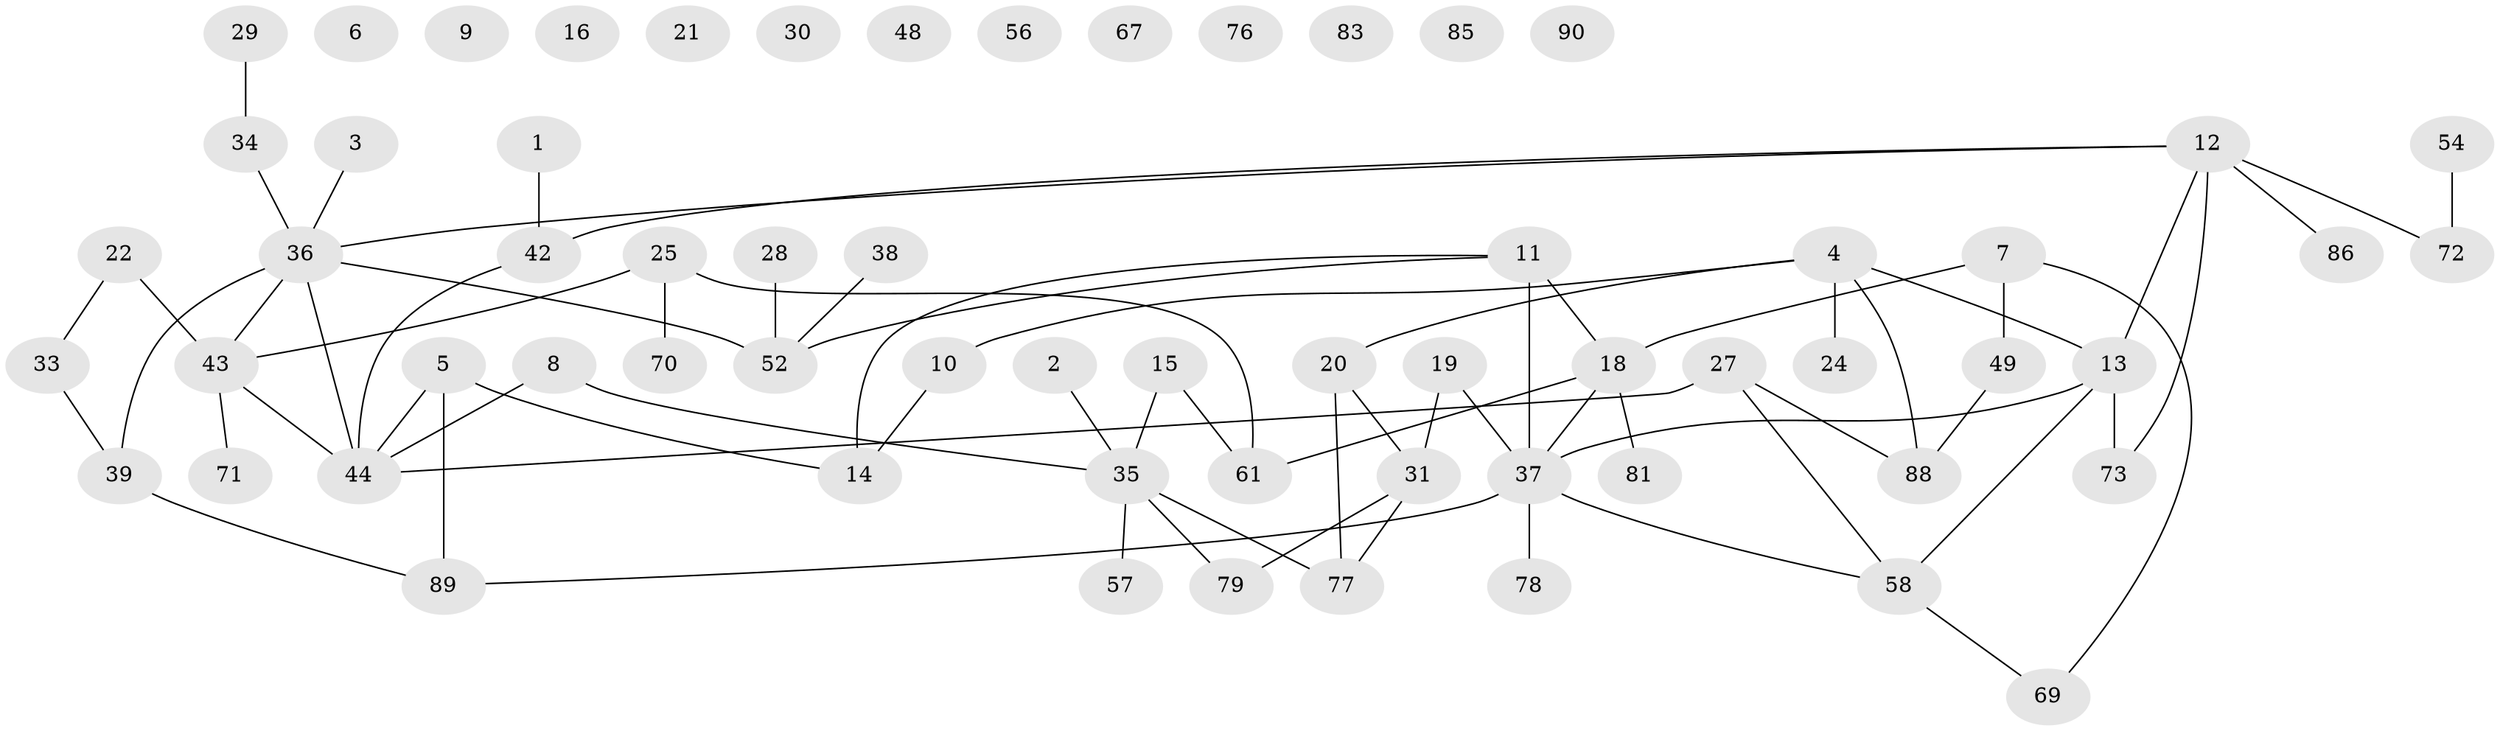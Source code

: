 // original degree distribution, {1: 0.22826086956521738, 2: 0.2826086956521739, 0: 0.11956521739130435, 3: 0.18478260869565216, 5: 0.043478260869565216, 6: 0.03260869565217391, 4: 0.10869565217391304}
// Generated by graph-tools (version 1.1) at 2025/41/03/06/25 10:41:23]
// undirected, 63 vertices, 71 edges
graph export_dot {
graph [start="1"]
  node [color=gray90,style=filled];
  1;
  2 [super="+64"];
  3;
  4 [super="+17"];
  5 [super="+26"];
  6;
  7 [super="+50"];
  8;
  9;
  10 [super="+51"];
  11 [super="+59"];
  12 [super="+23"];
  13 [super="+32"];
  14;
  15;
  16;
  18 [super="+62"];
  19 [super="+84"];
  20 [super="+60"];
  21;
  22;
  24;
  25 [super="+46"];
  27 [super="+80"];
  28 [super="+41"];
  29;
  30;
  31 [super="+82"];
  33 [super="+53"];
  34;
  35 [super="+87"];
  36 [super="+40"];
  37 [super="+65"];
  38 [super="+47"];
  39 [super="+63"];
  42 [super="+55"];
  43 [super="+45"];
  44 [super="+66"];
  48;
  49;
  52 [super="+74"];
  54;
  56;
  57;
  58 [super="+68"];
  61 [super="+75"];
  67;
  69;
  70;
  71;
  72;
  73;
  76;
  77;
  78;
  79;
  81;
  83;
  85 [super="+92"];
  86;
  88 [super="+91"];
  89;
  90;
  1 -- 42;
  2 -- 35;
  3 -- 36;
  4 -- 24;
  4 -- 20;
  4 -- 88;
  4 -- 13;
  4 -- 10;
  5 -- 89;
  5 -- 44;
  5 -- 14;
  7 -- 49;
  7 -- 69;
  7 -- 18;
  8 -- 35;
  8 -- 44;
  10 -- 14;
  11 -- 14;
  11 -- 18 [weight=2];
  11 -- 37;
  11 -- 52;
  12 -- 36;
  12 -- 72;
  12 -- 73;
  12 -- 86;
  12 -- 13;
  12 -- 42;
  13 -- 37;
  13 -- 73;
  13 -- 58;
  15 -- 35;
  15 -- 61;
  18 -- 61;
  18 -- 81;
  18 -- 37;
  19 -- 37;
  19 -- 31;
  20 -- 77;
  20 -- 31;
  22 -- 43;
  22 -- 33;
  25 -- 43;
  25 -- 61;
  25 -- 70;
  27 -- 88;
  27 -- 58;
  27 -- 44;
  28 -- 52;
  29 -- 34;
  31 -- 77;
  31 -- 79;
  33 -- 39;
  34 -- 36;
  35 -- 77;
  35 -- 57;
  35 -- 79;
  36 -- 39;
  36 -- 52;
  36 -- 44;
  36 -- 43;
  37 -- 58;
  37 -- 78;
  37 -- 89;
  38 -- 52;
  39 -- 89;
  42 -- 44;
  43 -- 44;
  43 -- 71;
  49 -- 88;
  54 -- 72;
  58 -- 69;
}

